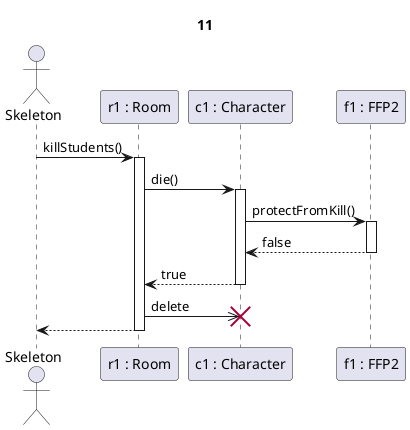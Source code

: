 @startuml tanár támad sikeresen

title 11

actor Skeleton as sk
participant "r1 : Room" as r
participant "c1 : Character" as s
participant "f1 : FFP2" as c

sk->r ++: killStudents()

r -> s ++: die()

s->c ++: protectFromKill()
c-->s --: false

s-->r --: true

r->>s !!: delete

r-->sk --:

@enduml